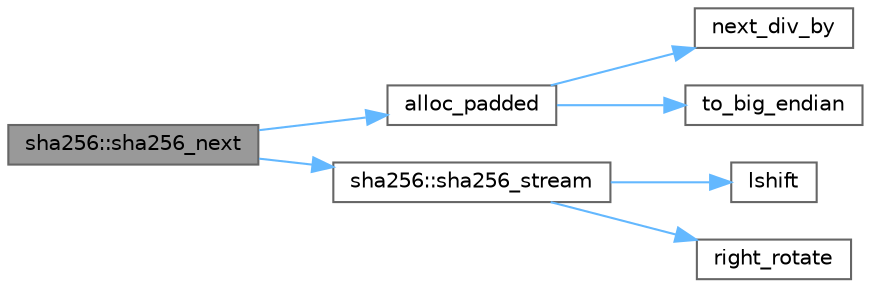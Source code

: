 digraph "sha256::sha256_next"
{
 // INTERACTIVE_SVG=YES
 // LATEX_PDF_SIZE
  bgcolor="transparent";
  edge [fontname=Helvetica,fontsize=10,labelfontname=Helvetica,labelfontsize=10];
  node [fontname=Helvetica,fontsize=10,shape=box,height=0.2,width=0.4];
  rankdir="LR";
  Node1 [id="Node000001",label="sha256::sha256_next",height=0.2,width=0.4,color="gray40", fillcolor="grey60", style="filled", fontcolor="black",tooltip="Compute SHA256 hash of chunks of data, using preallocated temporary buffer to store padded data."];
  Node1 -> Node2 [id="edge1_Node000001_Node000002",color="steelblue1",style="solid",tooltip=" "];
  Node2 [id="Node000002",label="alloc_padded",height=0.2,width=0.4,color="grey40", fillcolor="white", style="filled",URL="$group__Hash__Utility.html#ga2343e55717412f96eec191b9fddb7e29",tooltip="Allocate buffer of correct size for computing hash code."];
  Node2 -> Node3 [id="edge2_Node000002_Node000003",color="steelblue1",style="solid",tooltip=" "];
  Node3 [id="Node000003",label="next_div_by",height=0.2,width=0.4,color="grey40", fillcolor="white", style="filled",URL="$group__Hash__Utility.html#ga2f56d7c5d4d0a61f36bdafd0abd32191",tooltip="Return next number evenly divisible by specified number."];
  Node2 -> Node4 [id="edge3_Node000002_Node000004",color="steelblue1",style="solid",tooltip=" "];
  Node4 [id="Node000004",label="to_big_endian",height=0.2,width=0.4,color="grey40", fillcolor="white", style="filled",URL="$group__Hash__Utility.html#gac77df34e18fbd8a9ae82a50cf65d6cf4",tooltip="Convert number from little endian to big endian."];
  Node1 -> Node5 [id="edge4_Node000001_Node000005",color="steelblue1",style="solid",tooltip=" "];
  Node5 [id="Node000005",label="sha256::sha256_stream",height=0.2,width=0.4,color="grey40", fillcolor="white", style="filled",URL="$group__Hash.html#ga21b0412f8de5402ca9424fb129f51d5f",tooltip="Compute SHA256 hash, updating hash value at every invocation."];
  Node5 -> Node6 [id="edge5_Node000005_Node000006",color="steelblue1",style="solid",tooltip=" "];
  Node6 [id="Node000006",label="lshift",height=0.2,width=0.4,color="grey40", fillcolor="white", style="filled",URL="$group__Hash__Utility.html#ga78ae03271cd4536e0d22219cf9ce294a",tooltip="Left shift of unsigned 8 bit int and conversion to 32 bit."];
  Node5 -> Node7 [id="edge6_Node000005_Node000007",color="steelblue1",style="solid",tooltip=" "];
  Node7 [id="Node000007",label="right_rotate",height=0.2,width=0.4,color="grey40", fillcolor="white", style="filled",URL="$group__Hash__Utility.html#gaec0ea9d7fd1557b10a283c3b3b474889",tooltip="Right rotate bits of 32 bit integer numbers."];
}
